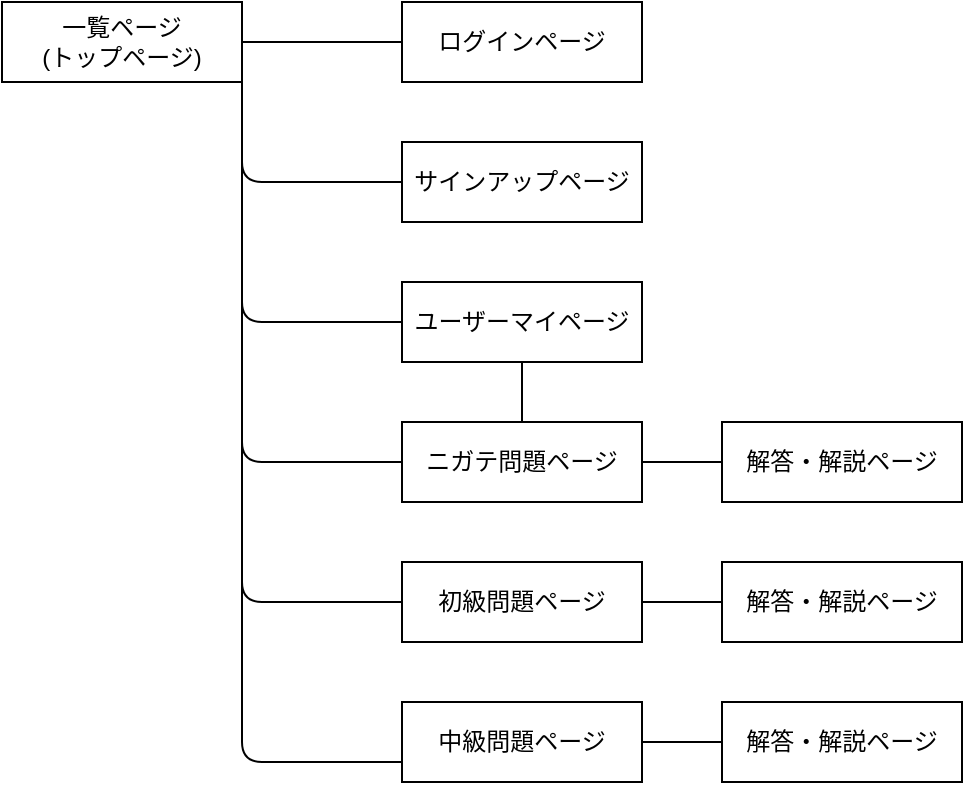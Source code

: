 <mxfile>
    <diagram id="UH9RRIlhzaG17DZG800C" name="ページ1">
        <mxGraphModel dx="446" dy="522" grid="1" gridSize="10" guides="1" tooltips="1" connect="1" arrows="1" fold="1" page="1" pageScale="1" pageWidth="827" pageHeight="1169" math="0" shadow="0">
            <root>
                <mxCell id="0"/>
                <mxCell id="1" parent="0"/>
                <mxCell id="26" style="edgeStyle=none;html=1;exitX=1;exitY=0.5;exitDx=0;exitDy=0;entryX=0;entryY=0.75;entryDx=0;entryDy=0;startArrow=none;startFill=0;endArrow=none;endFill=0;" edge="1" parent="1" source="2" target="6">
                    <mxGeometry relative="1" as="geometry">
                        <Array as="points">
                            <mxPoint x="160" y="390"/>
                        </Array>
                    </mxGeometry>
                </mxCell>
                <mxCell id="27" style="edgeStyle=none;html=1;entryX=0;entryY=0.5;entryDx=0;entryDy=0;startArrow=none;startFill=0;endArrow=none;endFill=0;exitX=1;exitY=0.5;exitDx=0;exitDy=0;" edge="1" parent="1" source="2" target="5">
                    <mxGeometry relative="1" as="geometry">
                        <Array as="points">
                            <mxPoint x="160" y="310"/>
                        </Array>
                    </mxGeometry>
                </mxCell>
                <mxCell id="28" style="edgeStyle=none;html=1;entryX=0;entryY=0.5;entryDx=0;entryDy=0;startArrow=none;startFill=0;endArrow=none;endFill=0;exitX=1;exitY=0.5;exitDx=0;exitDy=0;" edge="1" parent="1" source="2" target="7">
                    <mxGeometry relative="1" as="geometry">
                        <Array as="points">
                            <mxPoint x="160" y="240"/>
                        </Array>
                    </mxGeometry>
                </mxCell>
                <mxCell id="29" style="edgeStyle=none;html=1;entryX=0;entryY=0.5;entryDx=0;entryDy=0;startArrow=none;startFill=0;endArrow=none;endFill=0;exitX=1;exitY=0.5;exitDx=0;exitDy=0;" edge="1" parent="1" source="2" target="11">
                    <mxGeometry relative="1" as="geometry">
                        <Array as="points">
                            <mxPoint x="160" y="170"/>
                        </Array>
                    </mxGeometry>
                </mxCell>
                <mxCell id="31" style="edgeStyle=none;html=1;entryX=0;entryY=0.5;entryDx=0;entryDy=0;startArrow=none;startFill=0;endArrow=none;endFill=0;exitX=1;exitY=0.5;exitDx=0;exitDy=0;" edge="1" parent="1" source="2" target="4">
                    <mxGeometry relative="1" as="geometry">
                        <Array as="points">
                            <mxPoint x="160" y="100"/>
                        </Array>
                    </mxGeometry>
                </mxCell>
                <mxCell id="32" value="" style="edgeStyle=none;html=1;startArrow=none;startFill=0;endArrow=none;endFill=0;" edge="1" parent="1" source="2" target="3">
                    <mxGeometry relative="1" as="geometry"/>
                </mxCell>
                <mxCell id="2" value="一覧ページ&lt;br&gt;(トップページ)" style="rounded=0;whiteSpace=wrap;html=1;" vertex="1" parent="1">
                    <mxGeometry x="40" y="10" width="120" height="40" as="geometry"/>
                </mxCell>
                <mxCell id="3" value="ログインページ" style="rounded=0;whiteSpace=wrap;html=1;" vertex="1" parent="1">
                    <mxGeometry x="240" y="10" width="120" height="40" as="geometry"/>
                </mxCell>
                <mxCell id="4" value="サインアップページ" style="rounded=0;whiteSpace=wrap;html=1;" vertex="1" parent="1">
                    <mxGeometry x="240" y="80" width="120" height="40" as="geometry"/>
                </mxCell>
                <mxCell id="35" value="" style="edgeStyle=none;html=1;startArrow=none;startFill=0;endArrow=none;endFill=0;" edge="1" parent="1" source="5" target="10">
                    <mxGeometry relative="1" as="geometry"/>
                </mxCell>
                <mxCell id="5" value="初級問題ページ" style="rounded=0;whiteSpace=wrap;html=1;" vertex="1" parent="1">
                    <mxGeometry x="240" y="290" width="120" height="40" as="geometry"/>
                </mxCell>
                <mxCell id="36" value="" style="edgeStyle=none;html=1;startArrow=none;startFill=0;endArrow=none;endFill=0;" edge="1" parent="1" source="6" target="8">
                    <mxGeometry relative="1" as="geometry"/>
                </mxCell>
                <mxCell id="6" value="中級問題ページ" style="rounded=0;whiteSpace=wrap;html=1;" vertex="1" parent="1">
                    <mxGeometry x="240" y="360" width="120" height="40" as="geometry"/>
                </mxCell>
                <mxCell id="34" value="" style="edgeStyle=none;html=1;startArrow=none;startFill=0;endArrow=none;endFill=0;" edge="1" parent="1" source="7" target="9">
                    <mxGeometry relative="1" as="geometry"/>
                </mxCell>
                <mxCell id="7" value="ニガテ問題ページ" style="rounded=0;whiteSpace=wrap;html=1;" vertex="1" parent="1">
                    <mxGeometry x="240" y="220" width="120" height="40" as="geometry"/>
                </mxCell>
                <mxCell id="8" value="解答・解説ページ" style="rounded=0;whiteSpace=wrap;html=1;" vertex="1" parent="1">
                    <mxGeometry x="400" y="360" width="120" height="40" as="geometry"/>
                </mxCell>
                <mxCell id="9" value="解答・解説ページ" style="rounded=0;whiteSpace=wrap;html=1;" vertex="1" parent="1">
                    <mxGeometry x="400" y="220" width="120" height="40" as="geometry"/>
                </mxCell>
                <mxCell id="10" value="解答・解説ページ" style="rounded=0;whiteSpace=wrap;html=1;" vertex="1" parent="1">
                    <mxGeometry x="400" y="290" width="120" height="40" as="geometry"/>
                </mxCell>
                <mxCell id="37" value="" style="edgeStyle=none;html=1;startArrow=none;startFill=0;endArrow=none;endFill=0;" edge="1" parent="1" source="11" target="7">
                    <mxGeometry relative="1" as="geometry"/>
                </mxCell>
                <mxCell id="11" value="ユーザーマイページ" style="rounded=0;whiteSpace=wrap;html=1;" vertex="1" parent="1">
                    <mxGeometry x="240" y="150" width="120" height="40" as="geometry"/>
                </mxCell>
            </root>
        </mxGraphModel>
    </diagram>
</mxfile>
